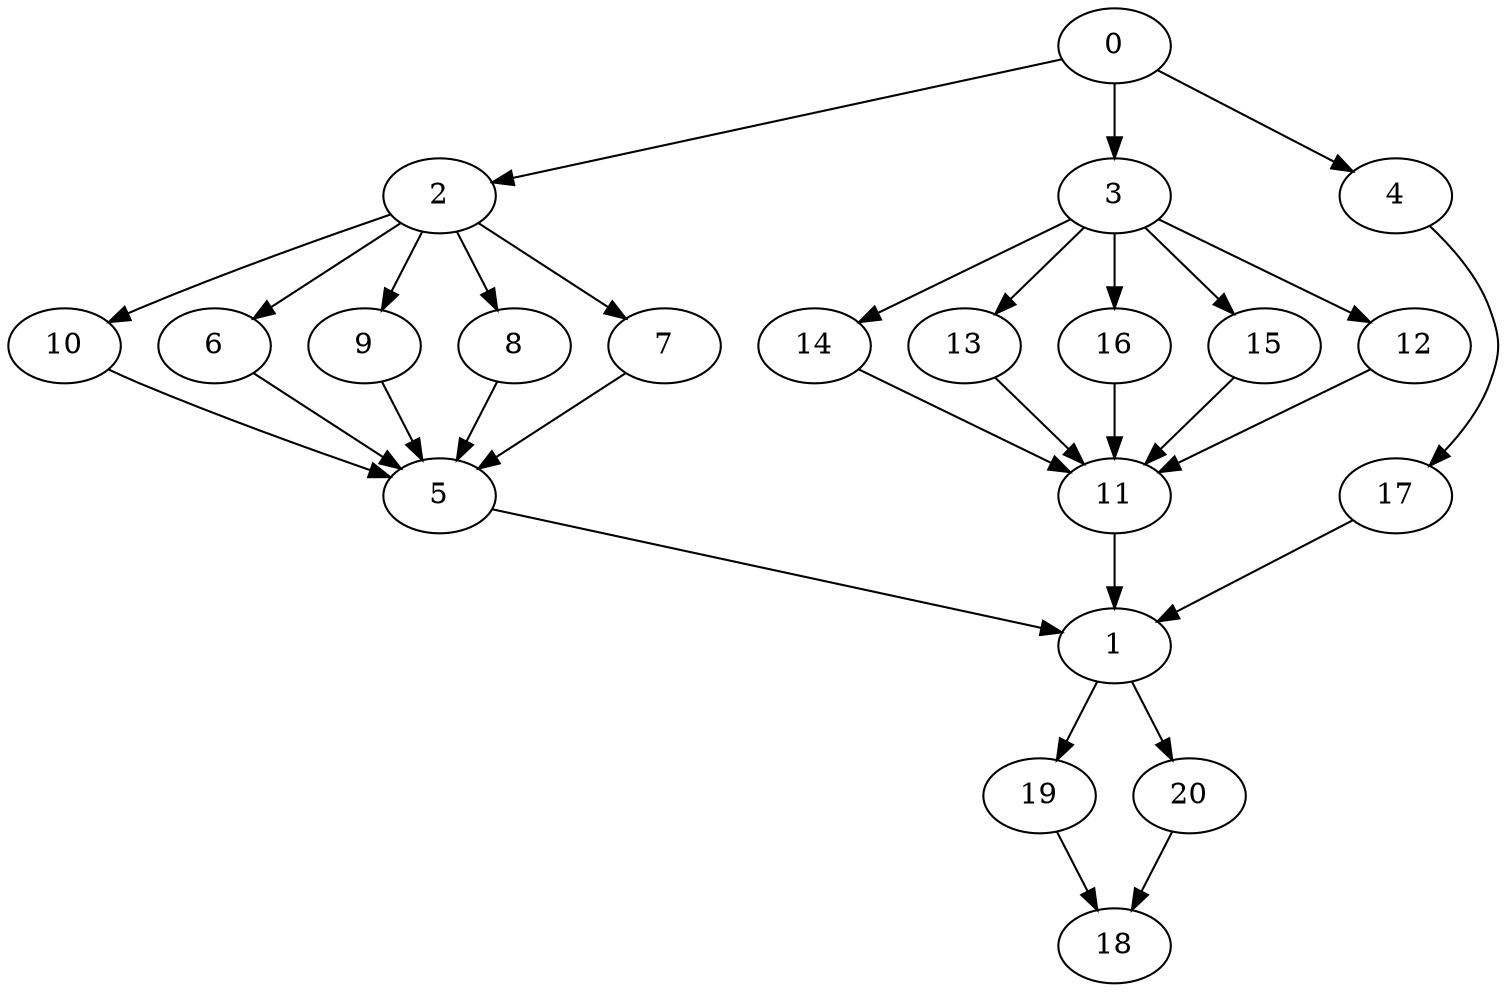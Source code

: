 digraph "SeriesParallel-MaxBf-5_Nodes_21_CCR_10.06_WeightType_Random" {
	graph ["Duplicate states"=0,
		GraphType=S_P,
		"Max states in OPEN"=0,
		Modes="120000ms; topo-ordered tasks, ; Pruning: task equivalence, fixed order ready list, ; F-value: ; Optimisation: best schedule length (\
SL) optimisation on equal, ",
		NumberOfTasks=21,
		"Pruned using list schedule length"=5242427,
		"States removed from OPEN"=0,
		TargetSystem="Homogeneous-2",
		"Time to schedule (ms)"=9895,
		"Total idle time"=22,
		"Total schedule length"=91,
		"Total sequential time"=113,
		"Total states created"=25786849
	];
	0	["Finish time"=2,
		Processor=0,
		"Start time"=0,
		Weight=2];
	2	["Finish time"=18,
		Processor=0,
		"Start time"=15,
		Weight=3];
	0 -> 2	[Weight=48];
	3	["Finish time"=24,
		Processor=1,
		"Start time"=20,
		Weight=4];
	0 -> 3	[Weight=18];
	4	["Finish time"=11,
		Processor=0,
		"Start time"=2,
		Weight=9];
	0 -> 4	[Weight=30];
	10	["Finish time"=39,
		Processor=0,
		"Start time"=32,
		Weight=7];
	2 -> 10	[Weight=24];
	6	["Finish time"=26,
		Processor=0,
		"Start time"=22,
		Weight=4];
	2 -> 6	[Weight=48];
	9	["Finish time"=22,
		Processor=0,
		"Start time"=20,
		Weight=2];
	2 -> 9	[Weight=48];
	8	["Finish time"=32,
		Processor=0,
		"Start time"=26,
		Weight=6];
	2 -> 8	[Weight=36];
	7	["Finish time"=20,
		Processor=0,
		"Start time"=18,
		Weight=2];
	2 -> 7	[Weight=48];
	14	["Finish time"=50,
		Processor=1,
		"Start time"=45,
		Weight=5];
	3 -> 14	[Weight=36];
	13	["Finish time"=32,
		Processor=1,
		"Start time"=24,
		Weight=8];
	3 -> 13	[Weight=54];
	16	["Finish time"=45,
		Processor=1,
		"Start time"=38,
		Weight=7];
	3 -> 16	[Weight=36];
	15	["Finish time"=56,
		Processor=1,
		"Start time"=50,
		Weight=6];
	3 -> 15	[Weight=30];
	12	["Finish time"=38,
		Processor=1,
		"Start time"=32,
		Weight=6];
	3 -> 12	[Weight=42];
	5	["Finish time"=44,
		Processor=0,
		"Start time"=39,
		Weight=5];
	10 -> 5	[Weight=59];
	11	["Finish time"=66,
		Processor=1,
		"Start time"=56,
		Weight=10];
	14 -> 11	[Weight=54];
	6 -> 5	[Weight=54];
	9 -> 5	[Weight=48];
	13 -> 11	[Weight=36];
	16 -> 11	[Weight=30];
	15 -> 11	[Weight=24];
	17	["Finish time"=15,
		Processor=0,
		"Start time"=11,
		Weight=4];
	4 -> 17	[Weight=18];
	8 -> 5	[Weight=18];
	12 -> 11	[Weight=12];
	7 -> 5	[Weight=18];
	1	["Finish time"=76,
		Processor=1,
		"Start time"=68,
		Weight=8];
	11 -> 1	[Weight=24];
	17 -> 1	[Weight=30];
	5 -> 1	[Weight=24];
	19	["Finish time"=81,
		Processor=1,
		"Start time"=76,
		Weight=5];
	1 -> 19	[Weight=59];
	20	["Finish time"=87,
		Processor=1,
		"Start time"=81,
		Weight=6];
	1 -> 20	[Weight=59];
	18	["Finish time"=91,
		Processor=1,
		"Start time"=87,
		Weight=4];
	19 -> 18	[Weight=48];
	20 -> 18	[Weight=24];
}
